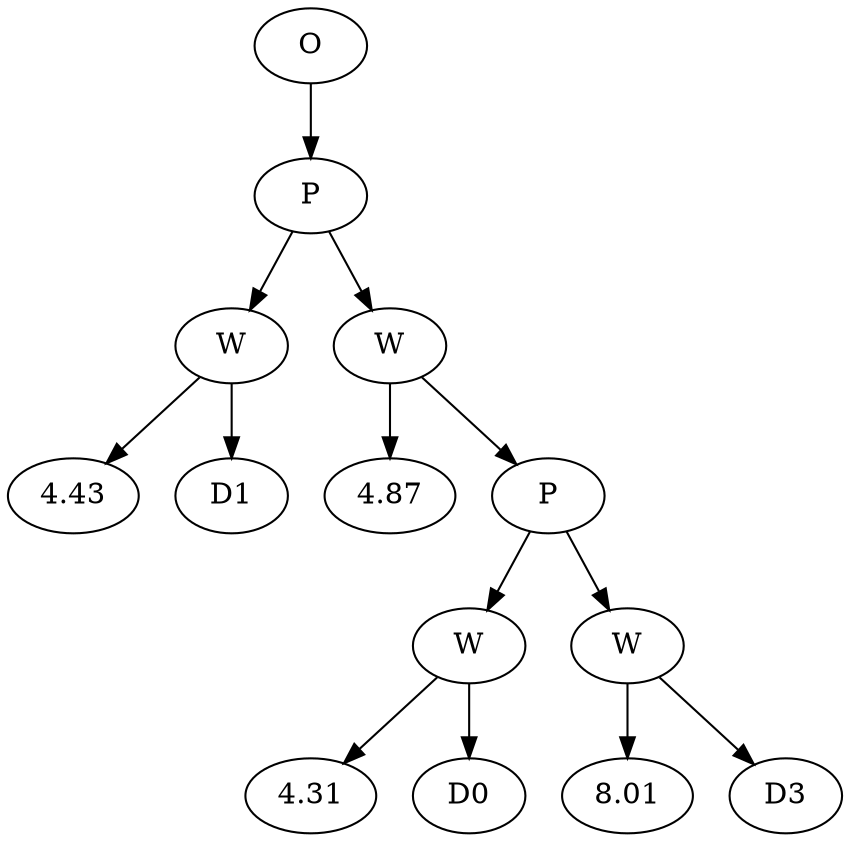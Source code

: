 // Tree
digraph {
	9536009 [label=O]
	9536010 [label=P]
	9536009 -> 9536010
	9536011 [label=W]
	9536010 -> 9536011
	9536012 [label=4.43]
	9536011 -> 9536012
	9536013 [label=D1]
	9536011 -> 9536013
	9536014 [label=W]
	9536010 -> 9536014
	9536015 [label=4.87]
	9536014 -> 9536015
	9536016 [label=P]
	9536014 -> 9536016
	9536017 [label=W]
	9536016 -> 9536017
	9536018 [label=4.31]
	9536017 -> 9536018
	9536019 [label=D0]
	9536017 -> 9536019
	9536020 [label=W]
	9536016 -> 9536020
	9536021 [label=8.01]
	9536020 -> 9536021
	9536022 [label=D3]
	9536020 -> 9536022
}
